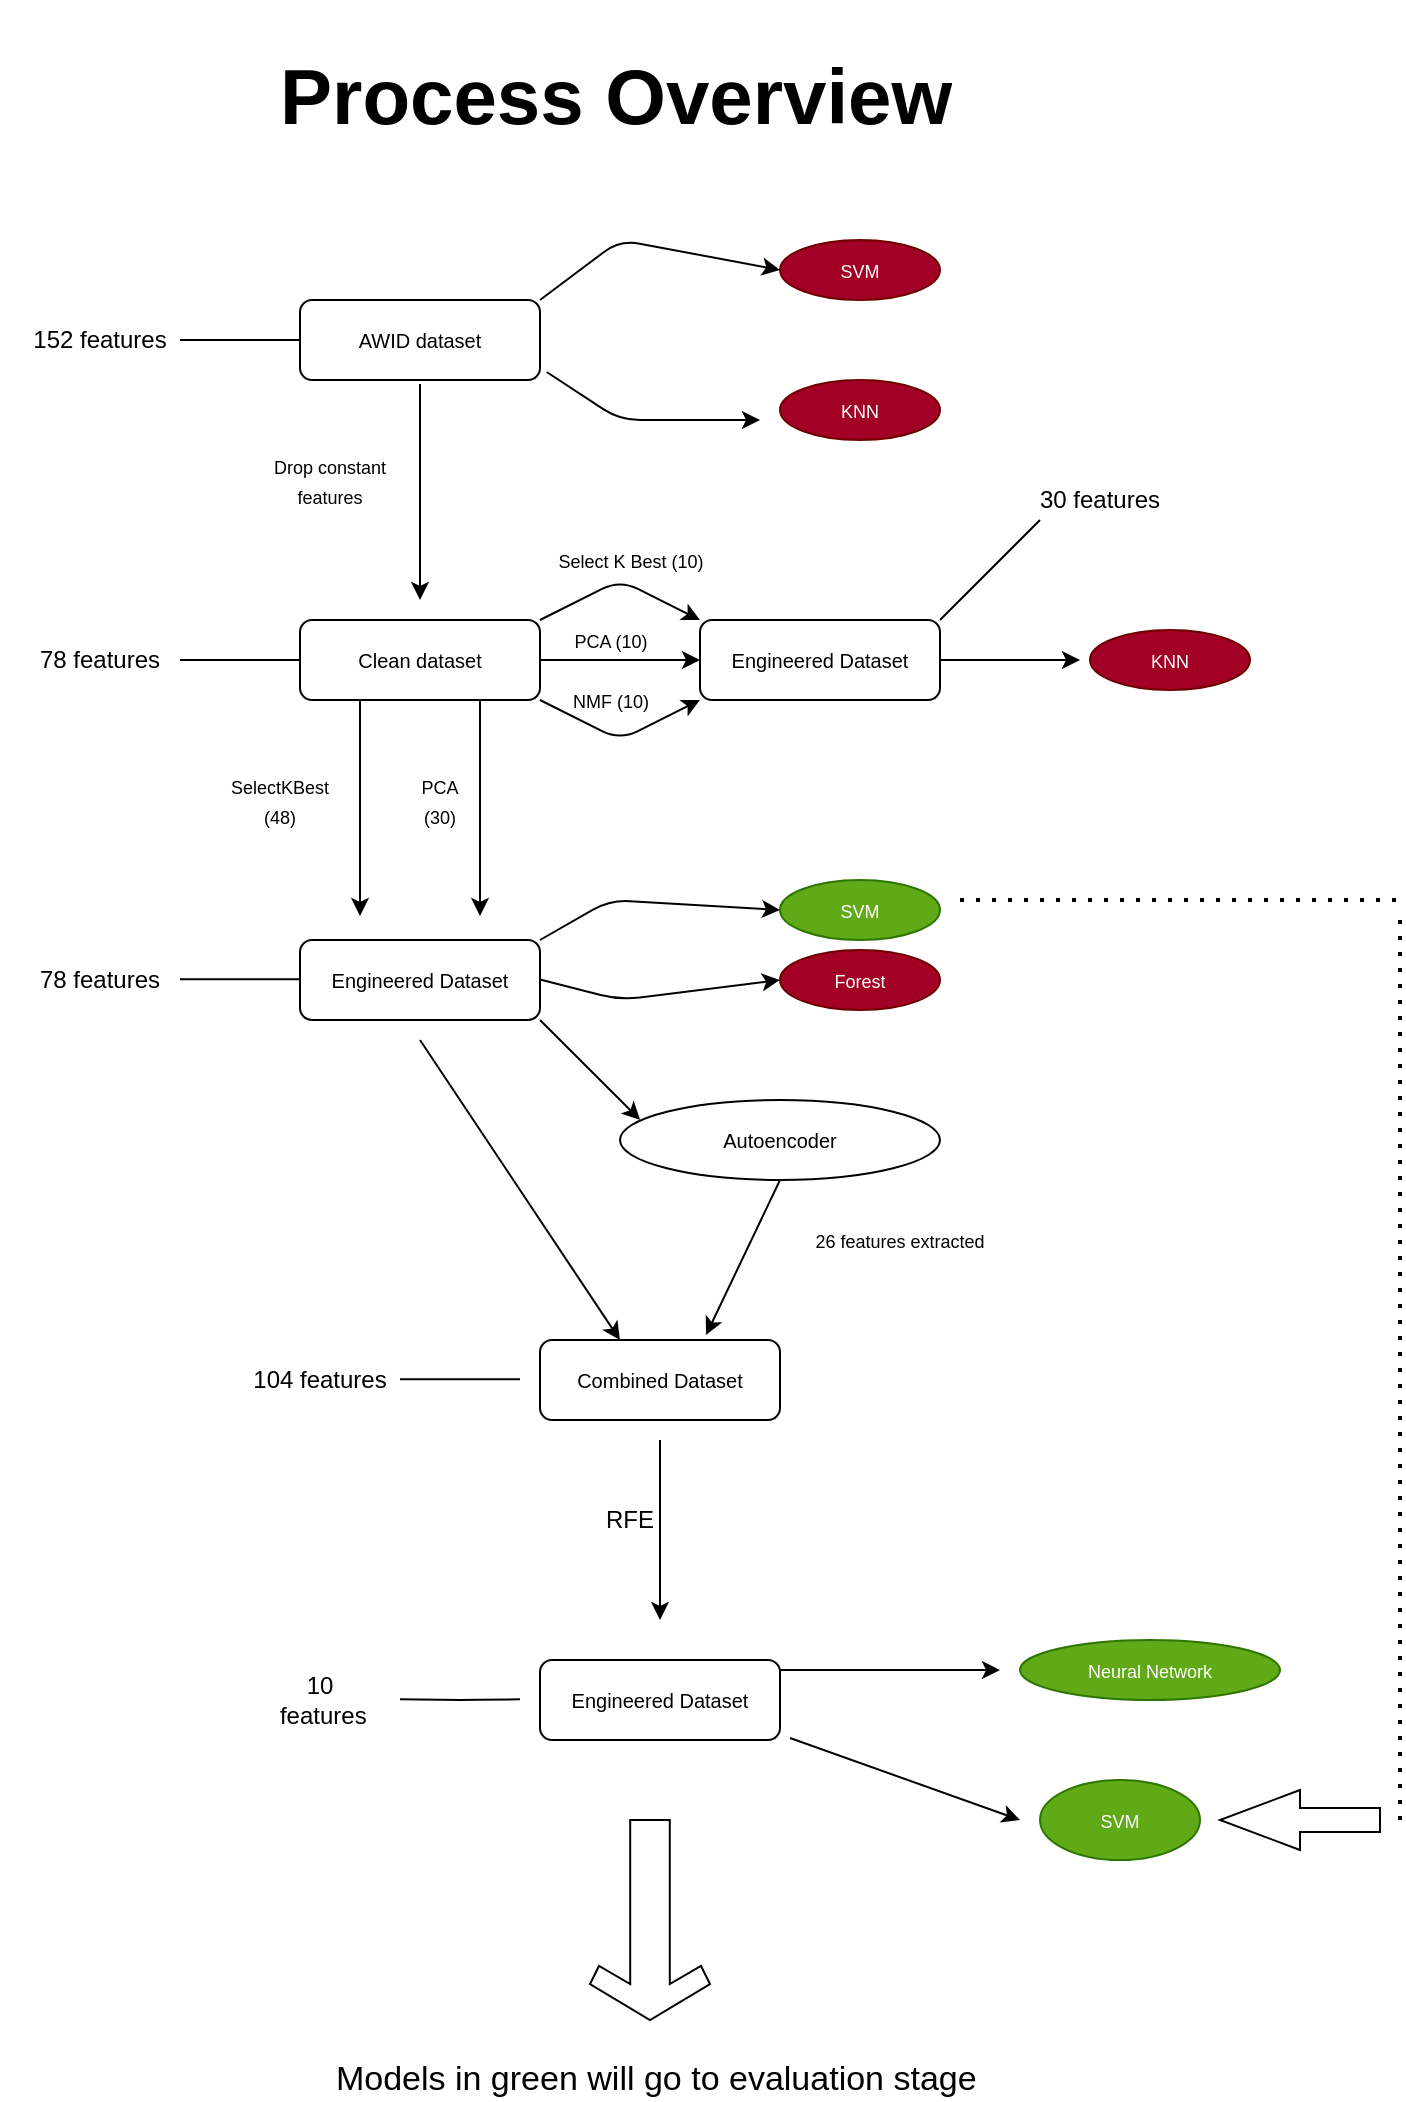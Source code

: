 <mxfile version="14.2.9" type="github">
  <diagram id="2JzIm_9Mfemfv4DpeEBT" name="Page-1">
    <mxGraphModel dx="1422" dy="798" grid="1" gridSize="10" guides="1" tooltips="1" connect="1" arrows="1" fold="1" page="1" pageScale="1" pageWidth="850" pageHeight="1100" math="0" shadow="0">
      <root>
        <mxCell id="0" />
        <mxCell id="1" parent="0" />
        <mxCell id="HBsmvhEcvi-Ap4iTGU9q-16" value="&lt;font style=&quot;font-size: 10px&quot;&gt;AWID dataset&lt;/font&gt;" style="rounded=1;whiteSpace=wrap;html=1;" vertex="1" parent="1">
          <mxGeometry x="250" y="150" width="120" height="40" as="geometry" />
        </mxCell>
        <mxCell id="HBsmvhEcvi-Ap4iTGU9q-17" value="" style="endArrow=classic;html=1;" edge="1" parent="1">
          <mxGeometry width="50" height="50" relative="1" as="geometry">
            <mxPoint x="310" y="192" as="sourcePoint" />
            <mxPoint x="310" y="300" as="targetPoint" />
          </mxGeometry>
        </mxCell>
        <mxCell id="HBsmvhEcvi-Ap4iTGU9q-18" value="&lt;font style=&quot;font-size: 10px&quot;&gt;Clean dataset&lt;/font&gt;" style="rounded=1;whiteSpace=wrap;html=1;" vertex="1" parent="1">
          <mxGeometry x="250" y="310" width="120" height="40" as="geometry" />
        </mxCell>
        <mxCell id="HBsmvhEcvi-Ap4iTGU9q-20" value="&lt;font style=&quot;font-size: 9px&quot;&gt;&lt;font style=&quot;font-size: 9px&quot;&gt;Drop cons&lt;/font&gt;tant features&lt;/font&gt;" style="text;html=1;strokeColor=none;fillColor=none;align=center;verticalAlign=middle;whiteSpace=wrap;rounded=0;" vertex="1" parent="1">
          <mxGeometry x="230" y="230" width="70" height="20" as="geometry" />
        </mxCell>
        <mxCell id="HBsmvhEcvi-Ap4iTGU9q-21" value="&lt;span style=&quot;font-size: 10px&quot;&gt;Engineered Dataset&lt;/span&gt;" style="rounded=1;whiteSpace=wrap;html=1;" vertex="1" parent="1">
          <mxGeometry x="450" y="310" width="120" height="40" as="geometry" />
        </mxCell>
        <mxCell id="HBsmvhEcvi-Ap4iTGU9q-23" value="" style="endArrow=classic;html=1;exitX=1;exitY=0;exitDx=0;exitDy=0;entryX=0;entryY=0;entryDx=0;entryDy=0;" edge="1" parent="1" source="HBsmvhEcvi-Ap4iTGU9q-18" target="HBsmvhEcvi-Ap4iTGU9q-21">
          <mxGeometry width="50" height="50" relative="1" as="geometry">
            <mxPoint x="370" y="300" as="sourcePoint" />
            <mxPoint x="450" y="300" as="targetPoint" />
            <Array as="points">
              <mxPoint x="410" y="290" />
            </Array>
          </mxGeometry>
        </mxCell>
        <mxCell id="HBsmvhEcvi-Ap4iTGU9q-24" value="" style="endArrow=classic;html=1;exitX=1;exitY=0.5;exitDx=0;exitDy=0;" edge="1" parent="1" source="HBsmvhEcvi-Ap4iTGU9q-18">
          <mxGeometry width="50" height="50" relative="1" as="geometry">
            <mxPoint x="400" y="380" as="sourcePoint" />
            <mxPoint x="450" y="330" as="targetPoint" />
          </mxGeometry>
        </mxCell>
        <mxCell id="HBsmvhEcvi-Ap4iTGU9q-25" value="&lt;font style=&quot;font-size: 9px&quot;&gt;Select K Best (10)&lt;/font&gt;" style="text;html=1;align=center;verticalAlign=middle;resizable=0;points=[];autosize=1;" vertex="1" parent="1">
          <mxGeometry x="370" y="270" width="90" height="20" as="geometry" />
        </mxCell>
        <mxCell id="HBsmvhEcvi-Ap4iTGU9q-26" value="&lt;font style=&quot;font-size: 9px&quot;&gt;PCA (10)&lt;/font&gt;" style="text;html=1;align=center;verticalAlign=middle;resizable=0;points=[];autosize=1;" vertex="1" parent="1">
          <mxGeometry x="380" y="310" width="50" height="20" as="geometry" />
        </mxCell>
        <mxCell id="HBsmvhEcvi-Ap4iTGU9q-27" value="" style="endArrow=classic;html=1;exitX=1;exitY=1;exitDx=0;exitDy=0;" edge="1" parent="1" source="HBsmvhEcvi-Ap4iTGU9q-18">
          <mxGeometry width="50" height="50" relative="1" as="geometry">
            <mxPoint x="400" y="400" as="sourcePoint" />
            <mxPoint x="450" y="350" as="targetPoint" />
            <Array as="points">
              <mxPoint x="410" y="370" />
            </Array>
          </mxGeometry>
        </mxCell>
        <mxCell id="HBsmvhEcvi-Ap4iTGU9q-28" value="&lt;font style=&quot;font-size: 9px&quot;&gt;NMF (10)&lt;/font&gt;" style="text;html=1;align=center;verticalAlign=middle;resizable=0;points=[];autosize=1;" vertex="1" parent="1">
          <mxGeometry x="380" y="340" width="50" height="20" as="geometry" />
        </mxCell>
        <mxCell id="HBsmvhEcvi-Ap4iTGU9q-30" value="&lt;span style=&quot;font-size: 10px&quot;&gt;Engineered Dataset&lt;/span&gt;" style="rounded=1;whiteSpace=wrap;html=1;" vertex="1" parent="1">
          <mxGeometry x="250" y="470" width="120" height="40" as="geometry" />
        </mxCell>
        <mxCell id="HBsmvhEcvi-Ap4iTGU9q-31" value="" style="endArrow=classic;html=1;" edge="1" parent="1">
          <mxGeometry width="50" height="50" relative="1" as="geometry">
            <mxPoint x="280" y="350" as="sourcePoint" />
            <mxPoint x="280" y="458" as="targetPoint" />
          </mxGeometry>
        </mxCell>
        <mxCell id="HBsmvhEcvi-Ap4iTGU9q-32" value="" style="endArrow=classic;html=1;" edge="1" parent="1">
          <mxGeometry width="50" height="50" relative="1" as="geometry">
            <mxPoint x="340" y="350" as="sourcePoint" />
            <mxPoint x="340" y="458" as="targetPoint" />
          </mxGeometry>
        </mxCell>
        <mxCell id="HBsmvhEcvi-Ap4iTGU9q-35" value="&lt;font style=&quot;font-size: 9px&quot;&gt;SelectKBest&lt;br&gt;(48)&lt;br&gt;&lt;/font&gt;" style="text;html=1;strokeColor=none;fillColor=none;align=center;verticalAlign=middle;whiteSpace=wrap;rounded=0;rotation=0;" vertex="1" parent="1">
          <mxGeometry x="200" y="390" width="80" height="20" as="geometry" />
        </mxCell>
        <mxCell id="HBsmvhEcvi-Ap4iTGU9q-36" value="&lt;font style=&quot;font-size: 9px&quot;&gt;PCA&lt;br&gt;(30)&lt;br&gt;&lt;/font&gt;" style="text;html=1;strokeColor=none;fillColor=none;align=center;verticalAlign=middle;whiteSpace=wrap;rounded=0;" vertex="1" parent="1">
          <mxGeometry x="280" y="390" width="80" height="20" as="geometry" />
        </mxCell>
        <mxCell id="HBsmvhEcvi-Ap4iTGU9q-37" value="" style="endArrow=classic;html=1;" edge="1" parent="1">
          <mxGeometry width="50" height="50" relative="1" as="geometry">
            <mxPoint x="370" y="470" as="sourcePoint" />
            <mxPoint x="490" y="455" as="targetPoint" />
            <Array as="points">
              <mxPoint x="405" y="450" />
            </Array>
          </mxGeometry>
        </mxCell>
        <mxCell id="HBsmvhEcvi-Ap4iTGU9q-38" value="" style="endArrow=classic;html=1;" edge="1" parent="1">
          <mxGeometry width="50" height="50" relative="1" as="geometry">
            <mxPoint x="370" y="489.75" as="sourcePoint" />
            <mxPoint x="490" y="490" as="targetPoint" />
            <Array as="points">
              <mxPoint x="410" y="500" />
            </Array>
          </mxGeometry>
        </mxCell>
        <mxCell id="HBsmvhEcvi-Ap4iTGU9q-40" value="&lt;font style=&quot;font-size: 9px&quot;&gt;SVM&lt;/font&gt;" style="ellipse;whiteSpace=wrap;html=1;fillColor=#60a917;strokeColor=#2D7600;fontColor=#ffffff;" vertex="1" parent="1">
          <mxGeometry x="490" y="440" width="80" height="30" as="geometry" />
        </mxCell>
        <mxCell id="HBsmvhEcvi-Ap4iTGU9q-41" value="&lt;font style=&quot;font-size: 9px&quot;&gt;Forest&lt;/font&gt;" style="ellipse;whiteSpace=wrap;html=1;fillColor=#a20025;strokeColor=#6F0000;fontColor=#ffffff;" vertex="1" parent="1">
          <mxGeometry x="490" y="475" width="80" height="30" as="geometry" />
        </mxCell>
        <mxCell id="HBsmvhEcvi-Ap4iTGU9q-42" value="" style="endArrow=classic;html=1;exitX=1;exitY=1;exitDx=0;exitDy=0;entryX=0.063;entryY=0.25;entryDx=0;entryDy=0;entryPerimeter=0;" edge="1" parent="1" source="HBsmvhEcvi-Ap4iTGU9q-30" target="HBsmvhEcvi-Ap4iTGU9q-43">
          <mxGeometry width="50" height="50" relative="1" as="geometry">
            <mxPoint x="490" y="580" as="sourcePoint" />
            <mxPoint x="410" y="550" as="targetPoint" />
          </mxGeometry>
        </mxCell>
        <mxCell id="HBsmvhEcvi-Ap4iTGU9q-43" value="&lt;font style=&quot;font-size: 10px&quot;&gt;Autoencoder&lt;/font&gt;" style="ellipse;whiteSpace=wrap;html=1;" vertex="1" parent="1">
          <mxGeometry x="410" y="550" width="160" height="40" as="geometry" />
        </mxCell>
        <mxCell id="HBsmvhEcvi-Ap4iTGU9q-44" value="" style="endArrow=classic;html=1;exitX=0.5;exitY=1;exitDx=0;exitDy=0;entryX=0.692;entryY=-0.062;entryDx=0;entryDy=0;entryPerimeter=0;" edge="1" parent="1" source="HBsmvhEcvi-Ap4iTGU9q-43" target="HBsmvhEcvi-Ap4iTGU9q-47">
          <mxGeometry width="50" height="50" relative="1" as="geometry">
            <mxPoint x="490" y="630" as="sourcePoint" />
            <mxPoint x="460" y="660" as="targetPoint" />
          </mxGeometry>
        </mxCell>
        <mxCell id="HBsmvhEcvi-Ap4iTGU9q-45" value="&lt;font style=&quot;font-size: 9px&quot;&gt;26 features extracted&lt;/font&gt;" style="text;html=1;strokeColor=none;fillColor=none;align=center;verticalAlign=middle;whiteSpace=wrap;rounded=0;" vertex="1" parent="1">
          <mxGeometry x="500" y="610" width="100" height="20" as="geometry" />
        </mxCell>
        <mxCell id="HBsmvhEcvi-Ap4iTGU9q-46" value="" style="endArrow=classic;html=1;entryX=0.333;entryY=0;entryDx=0;entryDy=0;entryPerimeter=0;" edge="1" parent="1" target="HBsmvhEcvi-Ap4iTGU9q-47">
          <mxGeometry width="50" height="50" relative="1" as="geometry">
            <mxPoint x="310" y="520" as="sourcePoint" />
            <mxPoint x="400" y="660" as="targetPoint" />
          </mxGeometry>
        </mxCell>
        <mxCell id="HBsmvhEcvi-Ap4iTGU9q-47" value="&lt;span style=&quot;font-size: 10px&quot;&gt;Combined Dataset&lt;/span&gt;" style="rounded=1;whiteSpace=wrap;html=1;" vertex="1" parent="1">
          <mxGeometry x="370" y="670" width="120" height="40" as="geometry" />
        </mxCell>
        <mxCell id="HBsmvhEcvi-Ap4iTGU9q-48" value="" style="endArrow=classic;html=1;" edge="1" parent="1">
          <mxGeometry width="50" height="50" relative="1" as="geometry">
            <mxPoint x="430" y="720" as="sourcePoint" />
            <mxPoint x="430" y="810" as="targetPoint" />
            <Array as="points">
              <mxPoint x="430" y="770" />
            </Array>
          </mxGeometry>
        </mxCell>
        <mxCell id="HBsmvhEcvi-Ap4iTGU9q-50" value="RFE" style="text;html=1;strokeColor=none;fillColor=none;align=center;verticalAlign=middle;whiteSpace=wrap;rounded=0;" vertex="1" parent="1">
          <mxGeometry x="385" y="750" width="60" height="20" as="geometry" />
        </mxCell>
        <mxCell id="HBsmvhEcvi-Ap4iTGU9q-51" value="&lt;span style=&quot;font-size: 10px&quot;&gt;Engineered Dataset&lt;/span&gt;" style="rounded=1;whiteSpace=wrap;html=1;" vertex="1" parent="1">
          <mxGeometry x="370" y="830" width="120" height="40" as="geometry" />
        </mxCell>
        <mxCell id="HBsmvhEcvi-Ap4iTGU9q-52" value="" style="endArrow=classic;html=1;" edge="1" parent="1">
          <mxGeometry width="50" height="50" relative="1" as="geometry">
            <mxPoint x="490" y="835" as="sourcePoint" />
            <mxPoint x="600" y="835" as="targetPoint" />
          </mxGeometry>
        </mxCell>
        <mxCell id="HBsmvhEcvi-Ap4iTGU9q-57" value="" style="endArrow=none;html=1;" edge="1" parent="1">
          <mxGeometry width="50" height="50" relative="1" as="geometry">
            <mxPoint x="190" y="170" as="sourcePoint" />
            <mxPoint x="250" y="170" as="targetPoint" />
          </mxGeometry>
        </mxCell>
        <mxCell id="HBsmvhEcvi-Ap4iTGU9q-58" value="152 features" style="text;html=1;strokeColor=none;fillColor=none;align=center;verticalAlign=middle;whiteSpace=wrap;rounded=0;" vertex="1" parent="1">
          <mxGeometry x="100" y="160" width="100" height="20" as="geometry" />
        </mxCell>
        <mxCell id="HBsmvhEcvi-Ap4iTGU9q-59" value="" style="endArrow=none;html=1;" edge="1" parent="1">
          <mxGeometry width="50" height="50" relative="1" as="geometry">
            <mxPoint x="190" y="330" as="sourcePoint" />
            <mxPoint x="250" y="330" as="targetPoint" />
          </mxGeometry>
        </mxCell>
        <mxCell id="HBsmvhEcvi-Ap4iTGU9q-60" value="78 features" style="text;html=1;strokeColor=none;fillColor=none;align=center;verticalAlign=middle;whiteSpace=wrap;rounded=0;" vertex="1" parent="1">
          <mxGeometry x="100" y="320" width="100" height="20" as="geometry" />
        </mxCell>
        <mxCell id="HBsmvhEcvi-Ap4iTGU9q-61" value="" style="endArrow=none;html=1;" edge="1" parent="1">
          <mxGeometry width="50" height="50" relative="1" as="geometry">
            <mxPoint x="570" y="310" as="sourcePoint" />
            <mxPoint x="620" y="260" as="targetPoint" />
          </mxGeometry>
        </mxCell>
        <mxCell id="HBsmvhEcvi-Ap4iTGU9q-62" value="30 features" style="text;html=1;strokeColor=none;fillColor=none;align=center;verticalAlign=middle;whiteSpace=wrap;rounded=0;" vertex="1" parent="1">
          <mxGeometry x="600" y="240" width="100" height="20" as="geometry" />
        </mxCell>
        <mxCell id="HBsmvhEcvi-Ap4iTGU9q-63" value="" style="endArrow=none;html=1;" edge="1" parent="1">
          <mxGeometry width="50" height="50" relative="1" as="geometry">
            <mxPoint x="190" y="489.67" as="sourcePoint" />
            <mxPoint x="250" y="489.67" as="targetPoint" />
          </mxGeometry>
        </mxCell>
        <mxCell id="HBsmvhEcvi-Ap4iTGU9q-64" value="78 features" style="text;html=1;strokeColor=none;fillColor=none;align=center;verticalAlign=middle;whiteSpace=wrap;rounded=0;" vertex="1" parent="1">
          <mxGeometry x="100" y="480" width="100" height="20" as="geometry" />
        </mxCell>
        <mxCell id="HBsmvhEcvi-Ap4iTGU9q-65" value="" style="endArrow=none;html=1;" edge="1" parent="1">
          <mxGeometry width="50" height="50" relative="1" as="geometry">
            <mxPoint x="300" y="689.67" as="sourcePoint" />
            <mxPoint x="360" y="689.67" as="targetPoint" />
          </mxGeometry>
        </mxCell>
        <mxCell id="HBsmvhEcvi-Ap4iTGU9q-66" value="104 features" style="text;html=1;strokeColor=none;fillColor=none;align=center;verticalAlign=middle;whiteSpace=wrap;rounded=0;" vertex="1" parent="1">
          <mxGeometry x="210" y="680" width="100" height="20" as="geometry" />
        </mxCell>
        <mxCell id="HBsmvhEcvi-Ap4iTGU9q-67" value="" style="endArrow=none;html=1;" edge="1" parent="1">
          <mxGeometry width="50" height="50" relative="1" as="geometry">
            <mxPoint x="300" y="849.67" as="sourcePoint" />
            <mxPoint x="360" y="849.67" as="targetPoint" />
            <Array as="points">
              <mxPoint x="330" y="850" />
            </Array>
          </mxGeometry>
        </mxCell>
        <mxCell id="HBsmvhEcvi-Ap4iTGU9q-68" value="10&lt;br&gt;&amp;nbsp;features" style="text;html=1;strokeColor=none;fillColor=none;align=center;verticalAlign=middle;whiteSpace=wrap;rounded=0;" vertex="1" parent="1">
          <mxGeometry x="210" y="840" width="100" height="20" as="geometry" />
        </mxCell>
        <mxCell id="HBsmvhEcvi-Ap4iTGU9q-69" value="&lt;span style=&quot;font-size: 9px&quot;&gt;Neural Network&lt;/span&gt;" style="ellipse;whiteSpace=wrap;html=1;fillColor=#60a917;strokeColor=#2D7600;fontColor=#ffffff;" vertex="1" parent="1">
          <mxGeometry x="610" y="820" width="130" height="30" as="geometry" />
        </mxCell>
        <mxCell id="HBsmvhEcvi-Ap4iTGU9q-70" value="&lt;font style=&quot;font-size: 9px&quot;&gt;SVM&lt;/font&gt;" style="ellipse;whiteSpace=wrap;html=1;fillColor=#a20025;strokeColor=#6F0000;fontColor=#ffffff;" vertex="1" parent="1">
          <mxGeometry x="490" y="120" width="80" height="30" as="geometry" />
        </mxCell>
        <mxCell id="HBsmvhEcvi-Ap4iTGU9q-71" value="&lt;font style=&quot;font-size: 9px&quot;&gt;KNN&lt;/font&gt;" style="ellipse;whiteSpace=wrap;html=1;fillColor=#a20025;strokeColor=#6F0000;fontColor=#ffffff;" vertex="1" parent="1">
          <mxGeometry x="490" y="190" width="80" height="30" as="geometry" />
        </mxCell>
        <mxCell id="HBsmvhEcvi-Ap4iTGU9q-72" value="" style="endArrow=classic;html=1;entryX=0;entryY=0.5;entryDx=0;entryDy=0;" edge="1" parent="1" target="HBsmvhEcvi-Ap4iTGU9q-70">
          <mxGeometry width="50" height="50" relative="1" as="geometry">
            <mxPoint x="370" y="150" as="sourcePoint" />
            <mxPoint x="420" y="100" as="targetPoint" />
            <Array as="points">
              <mxPoint x="410" y="120" />
            </Array>
          </mxGeometry>
        </mxCell>
        <mxCell id="HBsmvhEcvi-Ap4iTGU9q-73" value="" style="endArrow=classic;html=1;exitX=1.028;exitY=0.9;exitDx=0;exitDy=0;exitPerimeter=0;" edge="1" parent="1" source="HBsmvhEcvi-Ap4iTGU9q-16">
          <mxGeometry width="50" height="50" relative="1" as="geometry">
            <mxPoint x="380" y="190" as="sourcePoint" />
            <mxPoint x="480" y="210" as="targetPoint" />
            <Array as="points">
              <mxPoint x="410" y="210" />
            </Array>
          </mxGeometry>
        </mxCell>
        <mxCell id="HBsmvhEcvi-Ap4iTGU9q-74" value="" style="endArrow=classic;html=1;" edge="1" parent="1">
          <mxGeometry width="50" height="50" relative="1" as="geometry">
            <mxPoint x="570" y="330" as="sourcePoint" />
            <mxPoint x="640" y="330" as="targetPoint" />
          </mxGeometry>
        </mxCell>
        <mxCell id="HBsmvhEcvi-Ap4iTGU9q-75" value="&lt;font style=&quot;font-size: 9px&quot;&gt;KNN&lt;/font&gt;" style="ellipse;whiteSpace=wrap;html=1;fillColor=#a20025;strokeColor=#6F0000;fontColor=#ffffff;" vertex="1" parent="1">
          <mxGeometry x="645" y="315" width="80" height="30" as="geometry" />
        </mxCell>
        <mxCell id="HBsmvhEcvi-Ap4iTGU9q-76" value="&lt;h1 style=&quot;font-size: 39px&quot;&gt;&lt;font style=&quot;font-size: 39px&quot;&gt;Process Overview&lt;/font&gt;&lt;/h1&gt;&lt;p style=&quot;font-size: 39px&quot;&gt;&lt;font style=&quot;font-size: 39px&quot;&gt;&amp;nbsp;&lt;/font&gt;&lt;/p&gt;" style="text;html=1;strokeColor=none;fillColor=none;spacing=5;spacingTop=-20;whiteSpace=wrap;overflow=hidden;rounded=0;" vertex="1" parent="1">
          <mxGeometry x="235" y="10" width="380" height="80" as="geometry" />
        </mxCell>
        <mxCell id="HBsmvhEcvi-Ap4iTGU9q-81" value="" style="endArrow=none;dashed=1;html=1;dashPattern=1 3;strokeWidth=2;" edge="1" parent="1">
          <mxGeometry width="50" height="50" relative="1" as="geometry">
            <mxPoint x="580" y="450" as="sourcePoint" />
            <mxPoint x="800" y="450" as="targetPoint" />
          </mxGeometry>
        </mxCell>
        <mxCell id="HBsmvhEcvi-Ap4iTGU9q-82" value="" style="endArrow=none;dashed=1;html=1;dashPattern=1 3;strokeWidth=2;" edge="1" parent="1">
          <mxGeometry width="50" height="50" relative="1" as="geometry">
            <mxPoint x="800" y="910" as="sourcePoint" />
            <mxPoint x="800" y="455" as="targetPoint" />
          </mxGeometry>
        </mxCell>
        <mxCell id="HBsmvhEcvi-Ap4iTGU9q-83" value="&lt;font style=&quot;font-size: 9px&quot;&gt;SVM&lt;/font&gt;" style="ellipse;whiteSpace=wrap;html=1;fillColor=#60a917;strokeColor=#2D7600;fontColor=#ffffff;" vertex="1" parent="1">
          <mxGeometry x="620" y="890" width="80" height="40" as="geometry" />
        </mxCell>
        <mxCell id="HBsmvhEcvi-Ap4iTGU9q-84" value="" style="endArrow=classic;html=1;" edge="1" parent="1">
          <mxGeometry width="50" height="50" relative="1" as="geometry">
            <mxPoint x="495" y="869" as="sourcePoint" />
            <mxPoint x="610" y="910" as="targetPoint" />
          </mxGeometry>
        </mxCell>
        <mxCell id="HBsmvhEcvi-Ap4iTGU9q-86" value="" style="html=1;shadow=0;dashed=0;align=center;verticalAlign=middle;shape=mxgraph.arrows2.arrow;dy=0.6;dx=40;flipH=1;notch=0;" vertex="1" parent="1">
          <mxGeometry x="710" y="895" width="80" height="30" as="geometry" />
        </mxCell>
        <mxCell id="HBsmvhEcvi-Ap4iTGU9q-89" value="" style="html=1;shadow=0;dashed=0;align=center;verticalAlign=middle;shape=mxgraph.arrows2.sharpArrow2;dy1=0.67;dx1=18;dx2=18;dy3=0.15;dx3=27;notch=0;rotation=90;" vertex="1" parent="1">
          <mxGeometry x="375" y="930" width="100" height="60" as="geometry" />
        </mxCell>
        <mxCell id="HBsmvhEcvi-Ap4iTGU9q-92" value="&lt;font style=&quot;font-size: 17px&quot;&gt;Models in green will go to evaluation stage&amp;nbsp;&lt;/font&gt;" style="text;html=1;align=center;verticalAlign=middle;resizable=0;points=[];autosize=1;" vertex="1" parent="1">
          <mxGeometry x="260" y="1030" width="340" height="20" as="geometry" />
        </mxCell>
      </root>
    </mxGraphModel>
  </diagram>
</mxfile>
